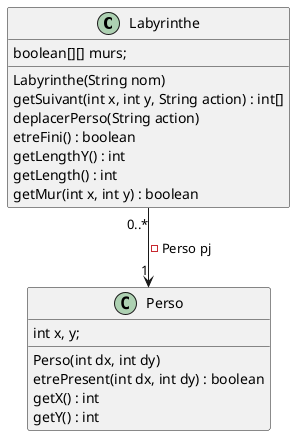 @startuml
'https://plantuml.com/class-diagram


Labyrinthe "0..*"  -->  "1" Perso : - Perso pj

class Labyrinthe {
boolean[][] murs;
Labyrinthe(String nom)
getSuivant(int x, int y, String action) : int[]
deplacerPerso(String action)
etreFini() : boolean
getLengthY() : int
getLength() : int
getMur(int x, int y) : boolean
}

class Perso {
int x, y;
Perso(int dx, int dy)
etrePresent(int dx, int dy) : boolean
getX() : int
getY() : int
}


@enduml